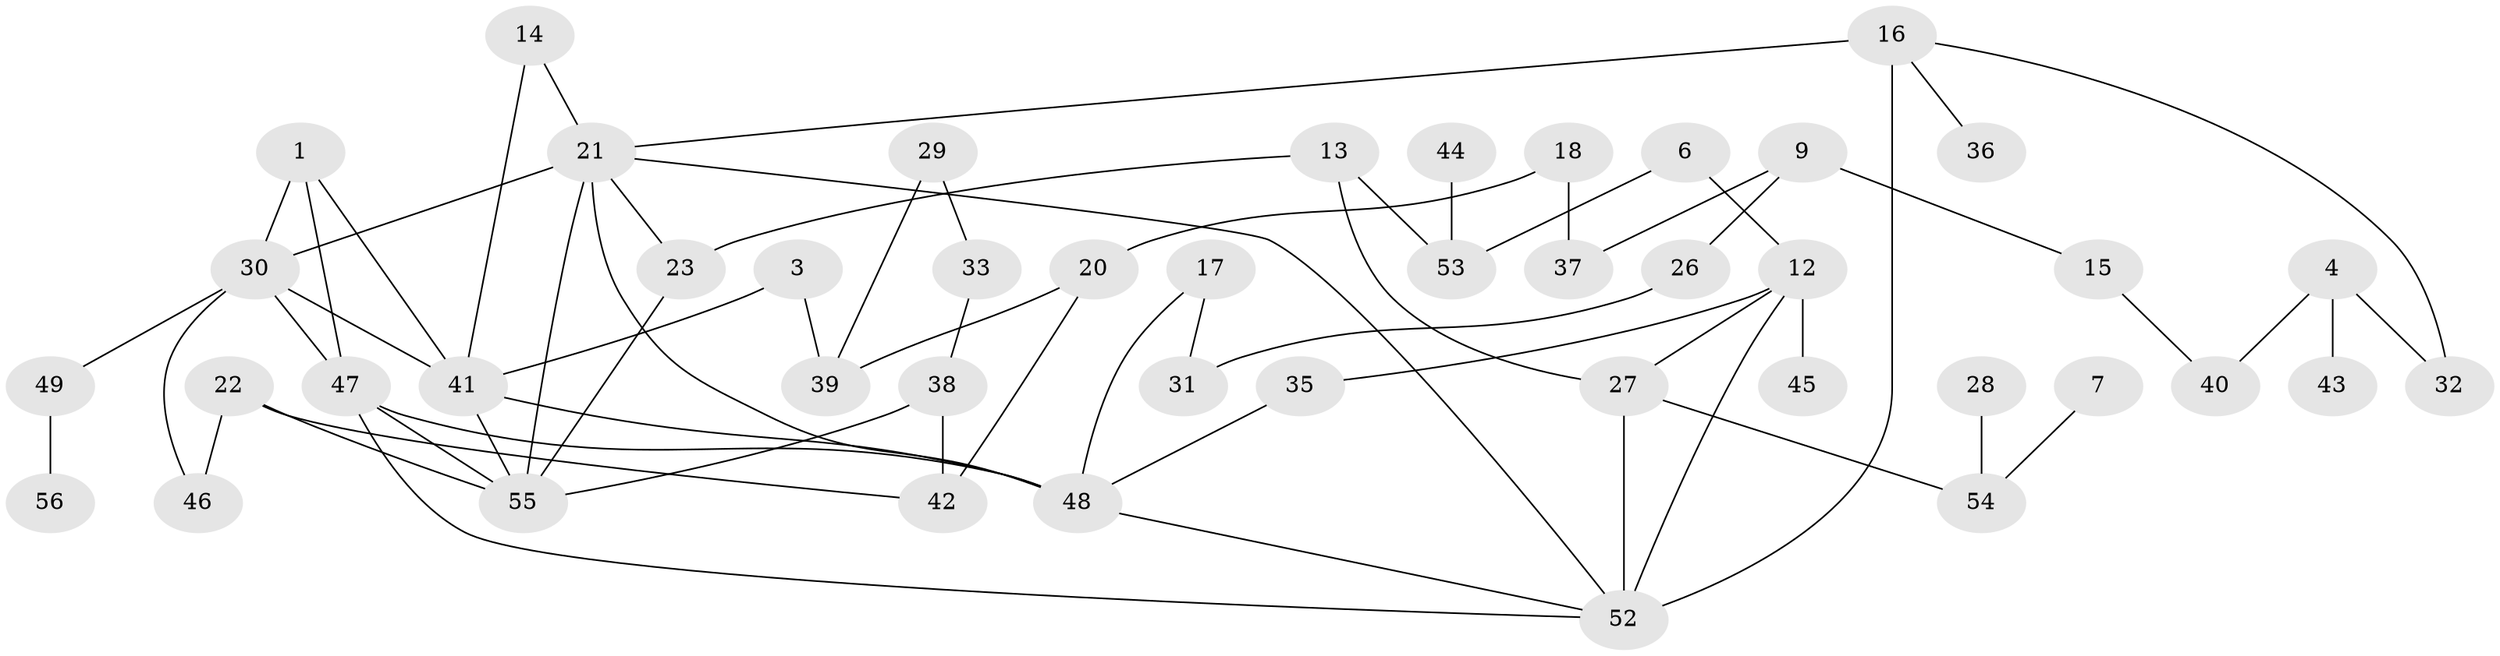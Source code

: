 // original degree distribution, {3: 0.16071428571428573, 5: 0.07142857142857142, 4: 0.09821428571428571, 0: 0.08035714285714286, 2: 0.36607142857142855, 1: 0.21428571428571427, 6: 0.008928571428571428}
// Generated by graph-tools (version 1.1) at 2025/00/03/09/25 03:00:43]
// undirected, 45 vertices, 65 edges
graph export_dot {
graph [start="1"]
  node [color=gray90,style=filled];
  1;
  3;
  4;
  6;
  7;
  9;
  12;
  13;
  14;
  15;
  16;
  17;
  18;
  20;
  21;
  22;
  23;
  26;
  27;
  28;
  29;
  30;
  31;
  32;
  33;
  35;
  36;
  37;
  38;
  39;
  40;
  41;
  42;
  43;
  44;
  45;
  46;
  47;
  48;
  49;
  52;
  53;
  54;
  55;
  56;
  1 -- 30 [weight=2.0];
  1 -- 41 [weight=1.0];
  1 -- 47 [weight=1.0];
  3 -- 39 [weight=1.0];
  3 -- 41 [weight=1.0];
  4 -- 32 [weight=1.0];
  4 -- 40 [weight=1.0];
  4 -- 43 [weight=1.0];
  6 -- 12 [weight=1.0];
  6 -- 53 [weight=1.0];
  7 -- 54 [weight=1.0];
  9 -- 15 [weight=1.0];
  9 -- 26 [weight=1.0];
  9 -- 37 [weight=1.0];
  12 -- 27 [weight=1.0];
  12 -- 35 [weight=1.0];
  12 -- 45 [weight=1.0];
  12 -- 52 [weight=1.0];
  13 -- 23 [weight=1.0];
  13 -- 27 [weight=1.0];
  13 -- 53 [weight=1.0];
  14 -- 21 [weight=1.0];
  14 -- 41 [weight=1.0];
  15 -- 40 [weight=1.0];
  16 -- 21 [weight=1.0];
  16 -- 32 [weight=1.0];
  16 -- 36 [weight=1.0];
  16 -- 52 [weight=2.0];
  17 -- 31 [weight=1.0];
  17 -- 48 [weight=1.0];
  18 -- 20 [weight=1.0];
  18 -- 37 [weight=1.0];
  20 -- 39 [weight=1.0];
  20 -- 42 [weight=1.0];
  21 -- 23 [weight=1.0];
  21 -- 30 [weight=1.0];
  21 -- 48 [weight=1.0];
  21 -- 52 [weight=1.0];
  21 -- 55 [weight=1.0];
  22 -- 42 [weight=1.0];
  22 -- 46 [weight=1.0];
  22 -- 55 [weight=1.0];
  23 -- 55 [weight=1.0];
  26 -- 31 [weight=1.0];
  27 -- 52 [weight=1.0];
  27 -- 54 [weight=1.0];
  28 -- 54 [weight=1.0];
  29 -- 33 [weight=1.0];
  29 -- 39 [weight=1.0];
  30 -- 41 [weight=1.0];
  30 -- 46 [weight=1.0];
  30 -- 47 [weight=1.0];
  30 -- 49 [weight=2.0];
  33 -- 38 [weight=1.0];
  35 -- 48 [weight=1.0];
  38 -- 42 [weight=1.0];
  38 -- 55 [weight=1.0];
  41 -- 48 [weight=1.0];
  41 -- 55 [weight=1.0];
  44 -- 53 [weight=1.0];
  47 -- 48 [weight=1.0];
  47 -- 52 [weight=1.0];
  47 -- 55 [weight=1.0];
  48 -- 52 [weight=1.0];
  49 -- 56 [weight=1.0];
}
